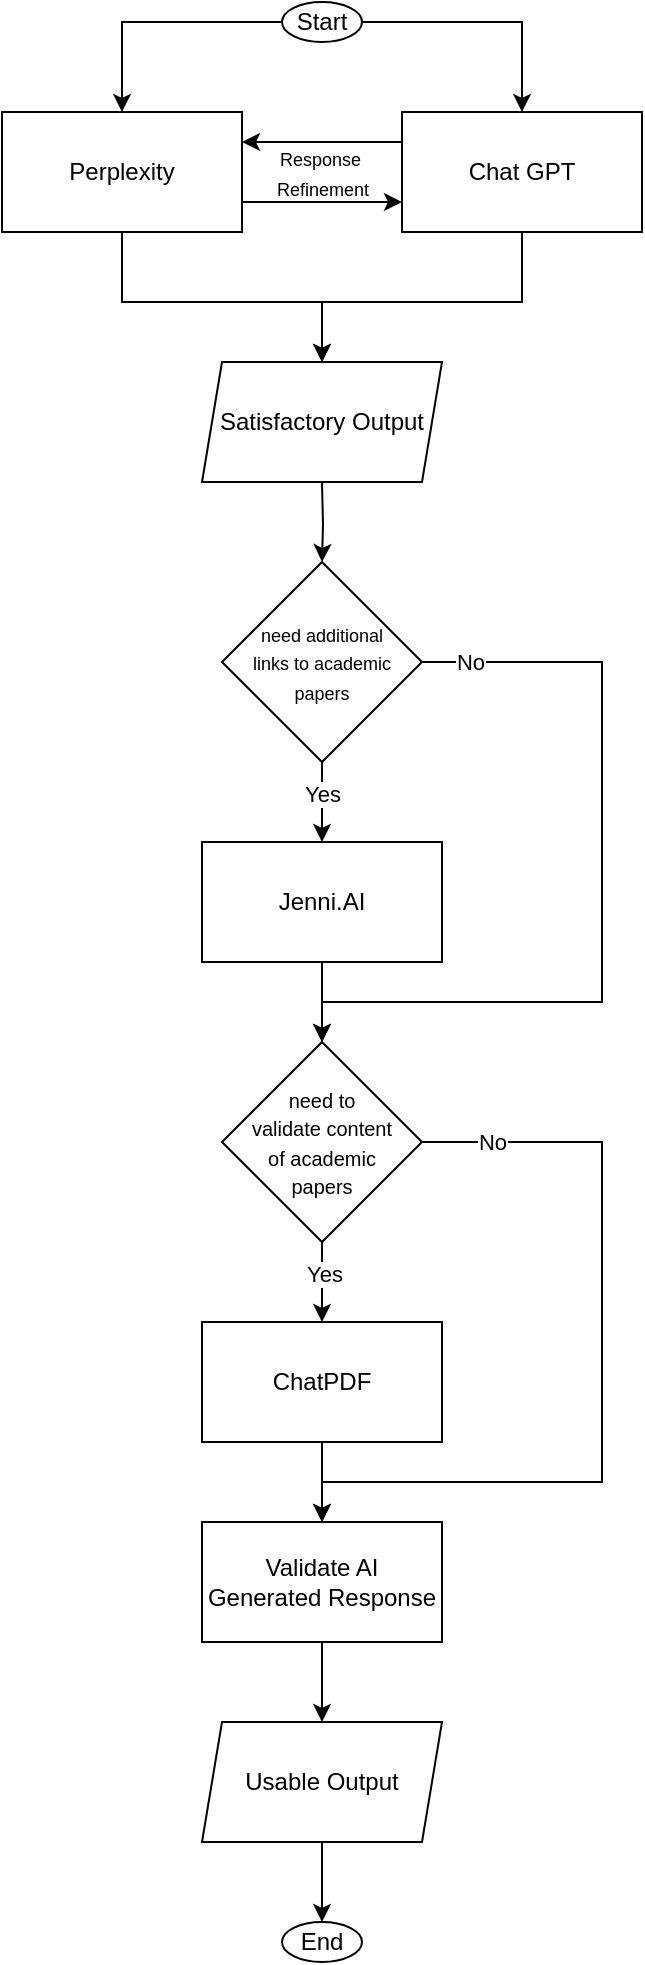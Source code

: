 <mxfile version="25.0.3">
  <diagram name="Page-1" id="WrnaUCPhpHkqsOkq2y83">
    <mxGraphModel dx="1434" dy="790" grid="1" gridSize="10" guides="1" tooltips="1" connect="1" arrows="1" fold="1" page="1" pageScale="1" pageWidth="850" pageHeight="1100" math="0" shadow="0">
      <root>
        <mxCell id="0" />
        <mxCell id="1" parent="0" />
        <mxCell id="VL3Y_4hVypge6TzzfqYj-60" value="" style="group" parent="1" vertex="1" connectable="0">
          <mxGeometry width="320" height="860" as="geometry" />
        </mxCell>
        <mxCell id="VL3Y_4hVypge6TzzfqYj-38" style="edgeStyle=orthogonalEdgeStyle;rounded=0;orthogonalLoop=1;jettySize=auto;html=1;entryX=0.5;entryY=0;entryDx=0;entryDy=0;" parent="VL3Y_4hVypge6TzzfqYj-60" target="VL3Y_4hVypge6TzzfqYj-37" edge="1">
          <mxGeometry relative="1" as="geometry">
            <mxPoint x="160" y="240" as="sourcePoint" />
          </mxGeometry>
        </mxCell>
        <mxCell id="VL3Y_4hVypge6TzzfqYj-29" style="edgeStyle=orthogonalEdgeStyle;rounded=0;orthogonalLoop=1;jettySize=auto;html=1;entryX=0.5;entryY=0;entryDx=0;entryDy=0;" parent="VL3Y_4hVypge6TzzfqYj-60" source="VL3Y_4hVypge6TzzfqYj-28" target="VL3Y_4hVypge6TzzfqYj-1" edge="1">
          <mxGeometry relative="1" as="geometry" />
        </mxCell>
        <mxCell id="VL3Y_4hVypge6TzzfqYj-30" style="edgeStyle=orthogonalEdgeStyle;rounded=0;orthogonalLoop=1;jettySize=auto;html=1;" parent="VL3Y_4hVypge6TzzfqYj-60" source="VL3Y_4hVypge6TzzfqYj-28" target="VL3Y_4hVypge6TzzfqYj-2" edge="1">
          <mxGeometry relative="1" as="geometry" />
        </mxCell>
        <mxCell id="VL3Y_4hVypge6TzzfqYj-28" value="Start" style="ellipse;whiteSpace=wrap;html=1;" parent="VL3Y_4hVypge6TzzfqYj-60" vertex="1">
          <mxGeometry x="140" width="40" height="20" as="geometry" />
        </mxCell>
        <mxCell id="VL3Y_4hVypge6TzzfqYj-34" value="" style="group" parent="VL3Y_4hVypge6TzzfqYj-60" vertex="1" connectable="0">
          <mxGeometry y="55" width="320" height="60" as="geometry" />
        </mxCell>
        <mxCell id="VL3Y_4hVypge6TzzfqYj-6" style="edgeStyle=orthogonalEdgeStyle;rounded=0;orthogonalLoop=1;jettySize=auto;html=1;entryX=1;entryY=0.25;entryDx=0;entryDy=0;exitX=0;exitY=0.25;exitDx=0;exitDy=0;" parent="VL3Y_4hVypge6TzzfqYj-34" source="VL3Y_4hVypge6TzzfqYj-1" target="VL3Y_4hVypge6TzzfqYj-2" edge="1">
          <mxGeometry relative="1" as="geometry">
            <mxPoint x="180" y="-5" as="sourcePoint" />
            <Array as="points">
              <mxPoint x="180" y="15" />
              <mxPoint x="180" y="15" />
            </Array>
          </mxGeometry>
        </mxCell>
        <mxCell id="VL3Y_4hVypge6TzzfqYj-1" value="Chat GPT" style="whiteSpace=wrap;html=1;" parent="VL3Y_4hVypge6TzzfqYj-34" vertex="1">
          <mxGeometry x="200" width="120" height="60" as="geometry" />
        </mxCell>
        <mxCell id="VL3Y_4hVypge6TzzfqYj-7" style="edgeStyle=orthogonalEdgeStyle;rounded=0;orthogonalLoop=1;jettySize=auto;html=1;exitX=1;exitY=0.75;exitDx=0;exitDy=0;entryX=0;entryY=0.75;entryDx=0;entryDy=0;" parent="VL3Y_4hVypge6TzzfqYj-34" source="VL3Y_4hVypge6TzzfqYj-2" target="VL3Y_4hVypge6TzzfqYj-1" edge="1">
          <mxGeometry relative="1" as="geometry">
            <mxPoint x="190" y="75" as="targetPoint" />
            <Array as="points">
              <mxPoint x="130" y="45" />
              <mxPoint x="130" y="45" />
            </Array>
          </mxGeometry>
        </mxCell>
        <mxCell id="VL3Y_4hVypge6TzzfqYj-2" value="Perplexity" style="whiteSpace=wrap;html=1;" parent="VL3Y_4hVypge6TzzfqYj-34" vertex="1">
          <mxGeometry width="120" height="60" as="geometry" />
        </mxCell>
        <mxCell id="VL3Y_4hVypge6TzzfqYj-12" value="&lt;font style=&quot;font-size: 9px;&quot;&gt;Response&amp;nbsp;&lt;/font&gt;&lt;div&gt;&lt;font style=&quot;font-size: 9px;&quot;&gt;Refinement&lt;/font&gt;&lt;/div&gt;" style="text;html=1;align=center;verticalAlign=middle;resizable=0;points=[];autosize=1;strokeColor=none;fillColor=none;rotation=0;" parent="VL3Y_4hVypge6TzzfqYj-34" vertex="1">
          <mxGeometry x="125" y="10" width="70" height="40" as="geometry" />
        </mxCell>
        <mxCell id="VL3Y_4hVypge6TzzfqYj-50" style="edgeStyle=orthogonalEdgeStyle;rounded=0;orthogonalLoop=1;jettySize=auto;html=1;entryX=0.5;entryY=0;entryDx=0;entryDy=0;" parent="VL3Y_4hVypge6TzzfqYj-60" source="VL3Y_4hVypge6TzzfqYj-35" target="VL3Y_4hVypge6TzzfqYj-49" edge="1">
          <mxGeometry relative="1" as="geometry" />
        </mxCell>
        <mxCell id="VL3Y_4hVypge6TzzfqYj-51" value="Yes" style="edgeLabel;html=1;align=center;verticalAlign=middle;resizable=0;points=[];" parent="VL3Y_4hVypge6TzzfqYj-50" vertex="1" connectable="0">
          <mxGeometry x="-0.22" y="1" relative="1" as="geometry">
            <mxPoint as="offset" />
          </mxGeometry>
        </mxCell>
        <mxCell id="VL3Y_4hVypge6TzzfqYj-57" style="edgeStyle=orthogonalEdgeStyle;rounded=0;orthogonalLoop=1;jettySize=auto;html=1;entryX=0.5;entryY=0;entryDx=0;entryDy=0;exitX=1;exitY=0.5;exitDx=0;exitDy=0;" parent="VL3Y_4hVypge6TzzfqYj-60" source="VL3Y_4hVypge6TzzfqYj-35" target="VL3Y_4hVypge6TzzfqYj-54" edge="1">
          <mxGeometry relative="1" as="geometry">
            <mxPoint x="360" y="750" as="targetPoint" />
            <Array as="points">
              <mxPoint x="300" y="570" />
              <mxPoint x="300" y="740" />
              <mxPoint x="160" y="740" />
            </Array>
          </mxGeometry>
        </mxCell>
        <mxCell id="VL3Y_4hVypge6TzzfqYj-59" value="No" style="edgeLabel;html=1;align=center;verticalAlign=middle;resizable=0;points=[];" parent="VL3Y_4hVypge6TzzfqYj-57" vertex="1" connectable="0">
          <mxGeometry x="-0.894" y="-2" relative="1" as="geometry">
            <mxPoint x="12" y="-2" as="offset" />
          </mxGeometry>
        </mxCell>
        <mxCell id="VL3Y_4hVypge6TzzfqYj-35" value="&lt;span style=&quot;font-size: 10px;&quot;&gt;need to&lt;/span&gt;&lt;div&gt;&lt;span style=&quot;font-size: 10px;&quot;&gt;validate content&lt;/span&gt;&lt;/div&gt;&lt;div&gt;&lt;span style=&quot;font-size: 10px;&quot;&gt;of academic&lt;/span&gt;&lt;/div&gt;&lt;div&gt;&lt;span style=&quot;font-size: 10px;&quot;&gt;papers&lt;/span&gt;&lt;/div&gt;" style="rhombus;whiteSpace=wrap;html=1;" parent="VL3Y_4hVypge6TzzfqYj-60" vertex="1">
          <mxGeometry x="110" y="520" width="100" height="100" as="geometry" />
        </mxCell>
        <mxCell id="VL3Y_4hVypge6TzzfqYj-40" style="edgeStyle=orthogonalEdgeStyle;rounded=0;orthogonalLoop=1;jettySize=auto;html=1;entryX=0.5;entryY=0;entryDx=0;entryDy=0;" parent="VL3Y_4hVypge6TzzfqYj-60" source="VL3Y_4hVypge6TzzfqYj-37" target="VL3Y_4hVypge6TzzfqYj-39" edge="1">
          <mxGeometry relative="1" as="geometry" />
        </mxCell>
        <mxCell id="VL3Y_4hVypge6TzzfqYj-47" value="Yes" style="edgeLabel;html=1;align=center;verticalAlign=middle;resizable=0;points=[];" parent="VL3Y_4hVypge6TzzfqYj-40" vertex="1" connectable="0">
          <mxGeometry x="-0.2" relative="1" as="geometry">
            <mxPoint as="offset" />
          </mxGeometry>
        </mxCell>
        <mxCell id="VL3Y_4hVypge6TzzfqYj-56" style="edgeStyle=orthogonalEdgeStyle;rounded=0;orthogonalLoop=1;jettySize=auto;html=1;entryX=0.5;entryY=0;entryDx=0;entryDy=0;exitX=1;exitY=0.5;exitDx=0;exitDy=0;" parent="VL3Y_4hVypge6TzzfqYj-60" source="VL3Y_4hVypge6TzzfqYj-37" target="VL3Y_4hVypge6TzzfqYj-35" edge="1">
          <mxGeometry relative="1" as="geometry">
            <mxPoint x="360" y="750" as="targetPoint" />
            <Array as="points">
              <mxPoint x="300" y="330" />
              <mxPoint x="300" y="500" />
              <mxPoint x="160" y="500" />
            </Array>
          </mxGeometry>
        </mxCell>
        <mxCell id="VL3Y_4hVypge6TzzfqYj-58" value="No" style="edgeLabel;html=1;align=center;verticalAlign=middle;resizable=0;points=[];" parent="VL3Y_4hVypge6TzzfqYj-56" vertex="1" connectable="0">
          <mxGeometry x="-0.917" relative="1" as="geometry">
            <mxPoint x="6" as="offset" />
          </mxGeometry>
        </mxCell>
        <mxCell id="VL3Y_4hVypge6TzzfqYj-37" value="&lt;font style=&quot;font-size: 9px;&quot;&gt;need additional&lt;/font&gt;&lt;div&gt;&lt;font style=&quot;font-size: 9px;&quot;&gt;links to academic papers&lt;/font&gt;&lt;/div&gt;" style="rhombus;whiteSpace=wrap;html=1;" parent="VL3Y_4hVypge6TzzfqYj-60" vertex="1">
          <mxGeometry x="110" y="280" width="100" height="100" as="geometry" />
        </mxCell>
        <mxCell id="VL3Y_4hVypge6TzzfqYj-48" style="edgeStyle=orthogonalEdgeStyle;rounded=0;orthogonalLoop=1;jettySize=auto;html=1;entryX=0.5;entryY=0;entryDx=0;entryDy=0;" parent="VL3Y_4hVypge6TzzfqYj-60" source="VL3Y_4hVypge6TzzfqYj-39" target="VL3Y_4hVypge6TzzfqYj-35" edge="1">
          <mxGeometry relative="1" as="geometry" />
        </mxCell>
        <mxCell id="VL3Y_4hVypge6TzzfqYj-39" value="Jenni.AI" style="whiteSpace=wrap;html=1;" parent="VL3Y_4hVypge6TzzfqYj-60" vertex="1">
          <mxGeometry x="100" y="420" width="120" height="60" as="geometry" />
        </mxCell>
        <mxCell id="VL3Y_4hVypge6TzzfqYj-41" value="Satisfactory Output" style="shape=parallelogram;perimeter=parallelogramPerimeter;whiteSpace=wrap;html=1;fixedSize=1;size=10;" parent="VL3Y_4hVypge6TzzfqYj-60" vertex="1">
          <mxGeometry x="100" y="180" width="120" height="60" as="geometry" />
        </mxCell>
        <mxCell id="VL3Y_4hVypge6TzzfqYj-43" style="edgeStyle=orthogonalEdgeStyle;rounded=0;orthogonalLoop=1;jettySize=auto;html=1;entryX=0.5;entryY=0;entryDx=0;entryDy=0;" parent="VL3Y_4hVypge6TzzfqYj-60" source="VL3Y_4hVypge6TzzfqYj-1" target="VL3Y_4hVypge6TzzfqYj-41" edge="1">
          <mxGeometry relative="1" as="geometry">
            <Array as="points">
              <mxPoint x="260" y="150" />
              <mxPoint x="160" y="150" />
            </Array>
          </mxGeometry>
        </mxCell>
        <mxCell id="VL3Y_4hVypge6TzzfqYj-44" style="edgeStyle=orthogonalEdgeStyle;rounded=0;orthogonalLoop=1;jettySize=auto;html=1;entryX=0.5;entryY=0;entryDx=0;entryDy=0;" parent="VL3Y_4hVypge6TzzfqYj-60" source="VL3Y_4hVypge6TzzfqYj-2" target="VL3Y_4hVypge6TzzfqYj-41" edge="1">
          <mxGeometry relative="1" as="geometry">
            <Array as="points">
              <mxPoint x="60" y="150" />
              <mxPoint x="160" y="150" />
            </Array>
          </mxGeometry>
        </mxCell>
        <mxCell id="VL3Y_4hVypge6TzzfqYj-53" style="edgeStyle=orthogonalEdgeStyle;rounded=0;orthogonalLoop=1;jettySize=auto;html=1;entryX=0.5;entryY=0;entryDx=0;entryDy=0;" parent="VL3Y_4hVypge6TzzfqYj-60" source="VL3Y_4hVypge6TzzfqYj-49" target="VL3Y_4hVypge6TzzfqYj-54" edge="1">
          <mxGeometry relative="1" as="geometry">
            <mxPoint x="160" y="740" as="targetPoint" />
          </mxGeometry>
        </mxCell>
        <mxCell id="VL3Y_4hVypge6TzzfqYj-49" value="ChatPDF" style="whiteSpace=wrap;html=1;" parent="VL3Y_4hVypge6TzzfqYj-60" vertex="1">
          <mxGeometry x="100" y="660" width="120" height="60" as="geometry" />
        </mxCell>
        <mxCell id="VL3Y_4hVypge6TzzfqYj-54" value="Validate AI&lt;div&gt;Generated Response&lt;/div&gt;" style="whiteSpace=wrap;html=1;" parent="VL3Y_4hVypge6TzzfqYj-60" vertex="1">
          <mxGeometry x="100" y="760" width="120" height="60" as="geometry" />
        </mxCell>
        <mxCell id="VL3Y_4hVypge6TzzfqYj-63" style="edgeStyle=orthogonalEdgeStyle;rounded=0;orthogonalLoop=1;jettySize=auto;html=1;entryX=0.5;entryY=0;entryDx=0;entryDy=0;exitX=0.5;exitY=1;exitDx=0;exitDy=0;" parent="1" source="VL3Y_4hVypge6TzzfqYj-61" target="VL3Y_4hVypge6TzzfqYj-52" edge="1">
          <mxGeometry relative="1" as="geometry">
            <Array as="points">
              <mxPoint x="160" y="920" />
              <mxPoint x="160" y="920" />
            </Array>
          </mxGeometry>
        </mxCell>
        <mxCell id="VL3Y_4hVypge6TzzfqYj-61" value="Usable Output" style="shape=parallelogram;perimeter=parallelogramPerimeter;whiteSpace=wrap;html=1;fixedSize=1;size=10;" parent="1" vertex="1">
          <mxGeometry x="100" y="860" width="120" height="60" as="geometry" />
        </mxCell>
        <mxCell id="VL3Y_4hVypge6TzzfqYj-52" value="End" style="ellipse;whiteSpace=wrap;html=1;" parent="1" vertex="1">
          <mxGeometry x="140" y="960" width="40" height="20" as="geometry" />
        </mxCell>
        <mxCell id="VL3Y_4hVypge6TzzfqYj-62" style="edgeStyle=orthogonalEdgeStyle;rounded=0;orthogonalLoop=1;jettySize=auto;html=1;entryX=0.5;entryY=0;entryDx=0;entryDy=0;" parent="1" source="VL3Y_4hVypge6TzzfqYj-54" target="VL3Y_4hVypge6TzzfqYj-61" edge="1">
          <mxGeometry relative="1" as="geometry" />
        </mxCell>
      </root>
    </mxGraphModel>
  </diagram>
</mxfile>
